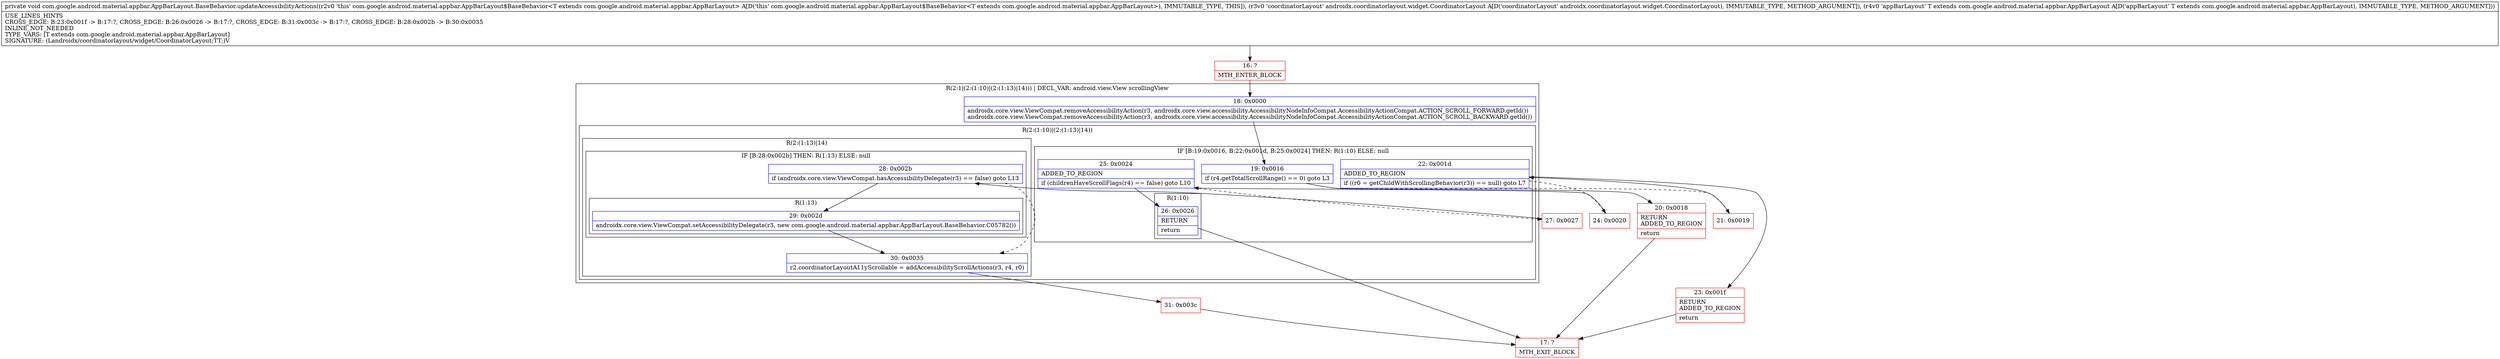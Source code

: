 digraph "CFG forcom.google.android.material.appbar.AppBarLayout.BaseBehavior.updateAccessibilityActions(Landroidx\/coordinatorlayout\/widget\/CoordinatorLayout;Lcom\/google\/android\/material\/appbar\/AppBarLayout;)V" {
subgraph cluster_Region_1207048617 {
label = "R(2:1|(2:(1:10)|(2:(1:13)|14))) | DECL_VAR: android.view.View scrollingView\l";
node [shape=record,color=blue];
Node_18 [shape=record,label="{18\:\ 0x0000|androidx.core.view.ViewCompat.removeAccessibilityAction(r3, androidx.core.view.accessibility.AccessibilityNodeInfoCompat.AccessibilityActionCompat.ACTION_SCROLL_FORWARD.getId())\landroidx.core.view.ViewCompat.removeAccessibilityAction(r3, androidx.core.view.accessibility.AccessibilityNodeInfoCompat.AccessibilityActionCompat.ACTION_SCROLL_BACKWARD.getId())\l}"];
subgraph cluster_Region_2133416904 {
label = "R(2:(1:10)|(2:(1:13)|14))";
node [shape=record,color=blue];
subgraph cluster_IfRegion_1510601510 {
label = "IF [B:19:0x0016, B:22:0x001d, B:25:0x0024] THEN: R(1:10) ELSE: null";
node [shape=record,color=blue];
Node_19 [shape=record,label="{19\:\ 0x0016|if (r4.getTotalScrollRange() == 0) goto L3\l}"];
Node_22 [shape=record,label="{22\:\ 0x001d|ADDED_TO_REGION\l|if ((r0 = getChildWithScrollingBehavior(r3)) == null) goto L7\l}"];
Node_25 [shape=record,label="{25\:\ 0x0024|ADDED_TO_REGION\l|if (childrenHaveScrollFlags(r4) == false) goto L10\l}"];
subgraph cluster_Region_926411612 {
label = "R(1:10)";
node [shape=record,color=blue];
Node_26 [shape=record,label="{26\:\ 0x0026|RETURN\l|return\l}"];
}
}
subgraph cluster_Region_1616876354 {
label = "R(2:(1:13)|14)";
node [shape=record,color=blue];
subgraph cluster_IfRegion_1427989402 {
label = "IF [B:28:0x002b] THEN: R(1:13) ELSE: null";
node [shape=record,color=blue];
Node_28 [shape=record,label="{28\:\ 0x002b|if (androidx.core.view.ViewCompat.hasAccessibilityDelegate(r3) == false) goto L13\l}"];
subgraph cluster_Region_1075329756 {
label = "R(1:13)";
node [shape=record,color=blue];
Node_29 [shape=record,label="{29\:\ 0x002d|androidx.core.view.ViewCompat.setAccessibilityDelegate(r3, new com.google.android.material.appbar.AppBarLayout.BaseBehavior.C05782())\l}"];
}
}
Node_30 [shape=record,label="{30\:\ 0x0035|r2.coordinatorLayoutA11yScrollable = addAccessibilityScrollActions(r3, r4, r0)\l}"];
}
}
}
Node_16 [shape=record,color=red,label="{16\:\ ?|MTH_ENTER_BLOCK\l}"];
Node_20 [shape=record,color=red,label="{20\:\ 0x0018|RETURN\lADDED_TO_REGION\l|return\l}"];
Node_17 [shape=record,color=red,label="{17\:\ ?|MTH_EXIT_BLOCK\l}"];
Node_21 [shape=record,color=red,label="{21\:\ 0x0019}"];
Node_23 [shape=record,color=red,label="{23\:\ 0x001f|RETURN\lADDED_TO_REGION\l|return\l}"];
Node_24 [shape=record,color=red,label="{24\:\ 0x0020}"];
Node_27 [shape=record,color=red,label="{27\:\ 0x0027}"];
Node_31 [shape=record,color=red,label="{31\:\ 0x003c}"];
MethodNode[shape=record,label="{private void com.google.android.material.appbar.AppBarLayout.BaseBehavior.updateAccessibilityActions((r2v0 'this' com.google.android.material.appbar.AppBarLayout$BaseBehavior\<T extends com.google.android.material.appbar.AppBarLayout\> A[D('this' com.google.android.material.appbar.AppBarLayout$BaseBehavior\<T extends com.google.android.material.appbar.AppBarLayout\>), IMMUTABLE_TYPE, THIS]), (r3v0 'coordinatorLayout' androidx.coordinatorlayout.widget.CoordinatorLayout A[D('coordinatorLayout' androidx.coordinatorlayout.widget.CoordinatorLayout), IMMUTABLE_TYPE, METHOD_ARGUMENT]), (r4v0 'appBarLayout' T extends com.google.android.material.appbar.AppBarLayout A[D('appBarLayout' T extends com.google.android.material.appbar.AppBarLayout), IMMUTABLE_TYPE, METHOD_ARGUMENT]))  | USE_LINES_HINTS\lCROSS_EDGE: B:23:0x001f \-\> B:17:?, CROSS_EDGE: B:26:0x0026 \-\> B:17:?, CROSS_EDGE: B:31:0x003c \-\> B:17:?, CROSS_EDGE: B:28:0x002b \-\> B:30:0x0035\lINLINE_NOT_NEEDED\lTYPE_VARS: [T extends com.google.android.material.appbar.AppBarLayout]\lSIGNATURE: (Landroidx\/coordinatorlayout\/widget\/CoordinatorLayout;TT;)V\l}"];
MethodNode -> Node_16;Node_18 -> Node_19;
Node_19 -> Node_20;
Node_19 -> Node_21[style=dashed];
Node_22 -> Node_23;
Node_22 -> Node_24[style=dashed];
Node_25 -> Node_26;
Node_25 -> Node_27[style=dashed];
Node_26 -> Node_17;
Node_28 -> Node_29;
Node_28 -> Node_30[style=dashed];
Node_29 -> Node_30;
Node_30 -> Node_31;
Node_16 -> Node_18;
Node_20 -> Node_17;
Node_21 -> Node_22;
Node_23 -> Node_17;
Node_24 -> Node_25;
Node_27 -> Node_28;
Node_31 -> Node_17;
}

